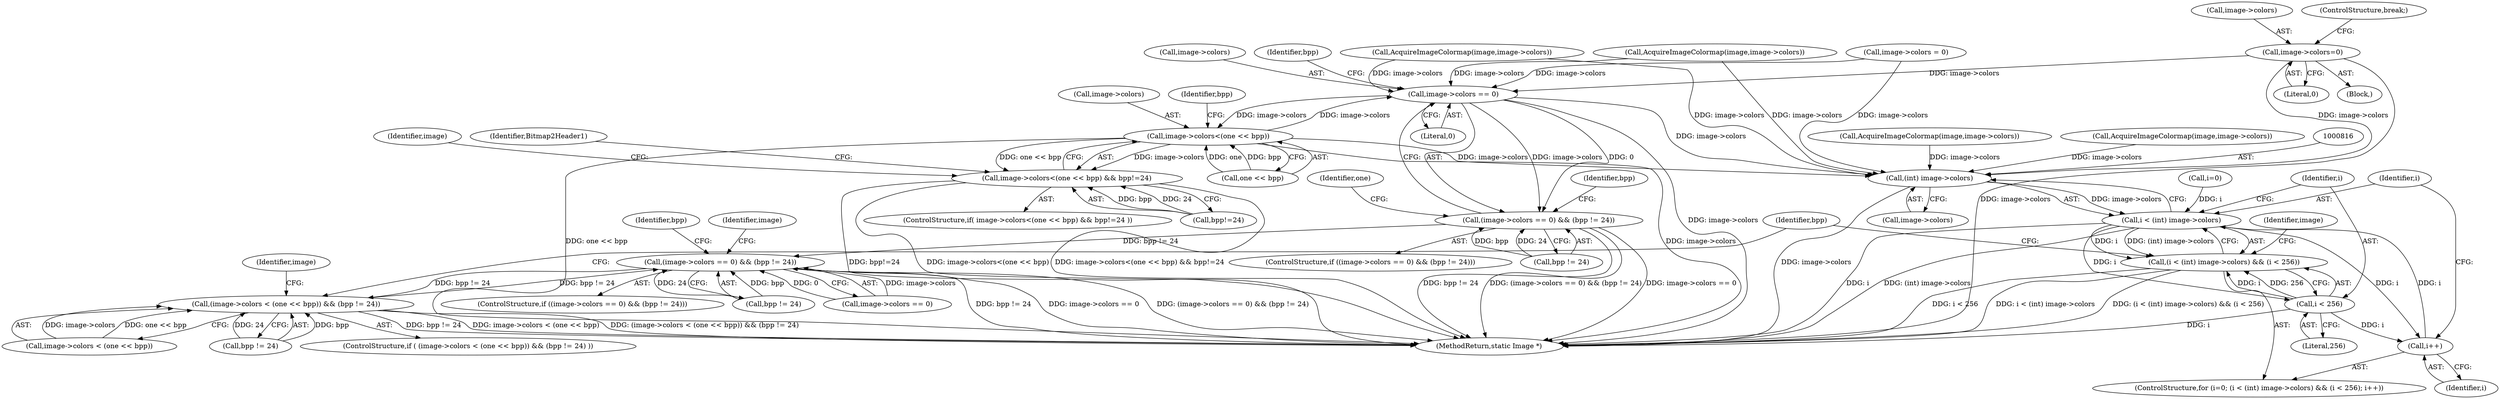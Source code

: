 digraph "0_ImageMagick_d9b2209a69ee90d8df81fb124eb66f593eb9f599_0@pointer" {
"1001738" [label="(Call,image->colors=0)"];
"1000815" [label="(Call,(int) image->colors)"];
"1000813" [label="(Call,i < (int) image->colors)"];
"1000812" [label="(Call,(i < (int) image->colors) && (i < 256))"];
"1000820" [label="(Call,i < 256)"];
"1000823" [label="(Call,i++)"];
"1001482" [label="(Call,image->colors == 0)"];
"1001481" [label="(Call,(image->colors == 0) && (bpp != 24))"];
"1000779" [label="(Call,(image->colors == 0) && (bpp != 24))"];
"1000875" [label="(Call,(image->colors < (one << bpp)) && (bpp != 24))"];
"1001518" [label="(Call,image->colors<(one << bpp))"];
"1001517" [label="(Call,image->colors<(one << bpp) && bpp!=24)"];
"1001504" [label="(Call,AcquireImageColormap(image,image->colors))"];
"1000785" [label="(Call,bpp != 24)"];
"1001517" [label="(Call,image->colors<(one << bpp) && bpp!=24)"];
"1001526" [label="(Identifier,bpp)"];
"1001742" [label="(Literal,0)"];
"1001481" [label="(Call,(image->colors == 0) && (bpp != 24))"];
"1000778" [label="(ControlStructure,if ((image->colors == 0) && (bpp != 24)))"];
"1000809" [label="(Call,i=0)"];
"1000888" [label="(Identifier,image)"];
"1000822" [label="(Literal,256)"];
"1001522" [label="(Call,one << bpp)"];
"1000798" [label="(Call,AcquireImageColormap(image,image->colors))"];
"1001739" [label="(Call,image->colors)"];
"1000823" [label="(Call,i++)"];
"1001488" [label="(Identifier,bpp)"];
"1001514" [label="(Identifier,bpp)"];
"1000814" [label="(Identifier,i)"];
"1001743" [label="(ControlStructure,break;)"];
"1000780" [label="(Call,image->colors == 0)"];
"1000883" [label="(Call,bpp != 24)"];
"1001493" [label="(Identifier,one)"];
"1001525" [label="(Call,bpp!=24)"];
"1001318" [label="(Call,AcquireImageColormap(image,image->colors))"];
"1001487" [label="(Call,bpp != 24)"];
"1000874" [label="(ControlStructure,if ( (image->colors < (one << bpp)) && (bpp != 24) ))"];
"1000908" [label="(Identifier,bpp)"];
"1001550" [label="(Identifier,Bitmap2Header1)"];
"1001914" [label="(MethodReturn,static Image *)"];
"1000821" [label="(Identifier,i)"];
"1001519" [label="(Call,image->colors)"];
"1000830" [label="(Identifier,image)"];
"1000876" [label="(Call,image->colors < (one << bpp))"];
"1001518" [label="(Call,image->colors<(one << bpp))"];
"1000779" [label="(Call,(image->colors == 0) && (bpp != 24))"];
"1000824" [label="(Identifier,i)"];
"1001275" [label="(Block,)"];
"1000812" [label="(Call,(i < (int) image->colors) && (i < 256))"];
"1000815" [label="(Call,(int) image->colors)"];
"1000817" [label="(Call,image->colors)"];
"1000813" [label="(Call,i < (int) image->colors)"];
"1001738" [label="(Call,image->colors=0)"];
"1000872" [label="(Identifier,bpp)"];
"1001516" [label="(ControlStructure,if( image->colors<(one << bpp) && bpp!=24 ))"];
"1001530" [label="(Identifier,image)"];
"1000791" [label="(Identifier,image)"];
"1001480" [label="(ControlStructure,if ((image->colors == 0) && (bpp != 24)))"];
"1000875" [label="(Call,(image->colors < (one << bpp)) && (bpp != 24))"];
"1001483" [label="(Call,image->colors)"];
"1001482" [label="(Call,image->colors == 0)"];
"1000309" [label="(Call,image->colors = 0)"];
"1000820" [label="(Call,i < 256)"];
"1001486" [label="(Literal,0)"];
"1000808" [label="(ControlStructure,for (i=0; (i < (int) image->colors) && (i < 256); i++))"];
"1000503" [label="(Call,AcquireImageColormap(image,image->colors))"];
"1001738" -> "1001275"  [label="AST: "];
"1001738" -> "1001742"  [label="CFG: "];
"1001739" -> "1001738"  [label="AST: "];
"1001742" -> "1001738"  [label="AST: "];
"1001743" -> "1001738"  [label="CFG: "];
"1001738" -> "1001914"  [label="DDG: image->colors"];
"1001738" -> "1000815"  [label="DDG: image->colors"];
"1001738" -> "1001482"  [label="DDG: image->colors"];
"1000815" -> "1000813"  [label="AST: "];
"1000815" -> "1000817"  [label="CFG: "];
"1000816" -> "1000815"  [label="AST: "];
"1000817" -> "1000815"  [label="AST: "];
"1000813" -> "1000815"  [label="CFG: "];
"1000815" -> "1001914"  [label="DDG: image->colors"];
"1000815" -> "1000813"  [label="DDG: image->colors"];
"1000309" -> "1000815"  [label="DDG: image->colors"];
"1001518" -> "1000815"  [label="DDG: image->colors"];
"1001504" -> "1000815"  [label="DDG: image->colors"];
"1001318" -> "1000815"  [label="DDG: image->colors"];
"1000798" -> "1000815"  [label="DDG: image->colors"];
"1001482" -> "1000815"  [label="DDG: image->colors"];
"1000503" -> "1000815"  [label="DDG: image->colors"];
"1000813" -> "1000812"  [label="AST: "];
"1000814" -> "1000813"  [label="AST: "];
"1000821" -> "1000813"  [label="CFG: "];
"1000812" -> "1000813"  [label="CFG: "];
"1000813" -> "1001914"  [label="DDG: i"];
"1000813" -> "1001914"  [label="DDG: (int) image->colors"];
"1000813" -> "1000812"  [label="DDG: i"];
"1000813" -> "1000812"  [label="DDG: (int) image->colors"];
"1000809" -> "1000813"  [label="DDG: i"];
"1000823" -> "1000813"  [label="DDG: i"];
"1000813" -> "1000820"  [label="DDG: i"];
"1000813" -> "1000823"  [label="DDG: i"];
"1000812" -> "1000808"  [label="AST: "];
"1000812" -> "1000820"  [label="CFG: "];
"1000820" -> "1000812"  [label="AST: "];
"1000830" -> "1000812"  [label="CFG: "];
"1000908" -> "1000812"  [label="CFG: "];
"1000812" -> "1001914"  [label="DDG: i < 256"];
"1000812" -> "1001914"  [label="DDG: i < (int) image->colors"];
"1000812" -> "1001914"  [label="DDG: (i < (int) image->colors) && (i < 256)"];
"1000820" -> "1000812"  [label="DDG: i"];
"1000820" -> "1000812"  [label="DDG: 256"];
"1000820" -> "1000822"  [label="CFG: "];
"1000821" -> "1000820"  [label="AST: "];
"1000822" -> "1000820"  [label="AST: "];
"1000820" -> "1001914"  [label="DDG: i"];
"1000820" -> "1000823"  [label="DDG: i"];
"1000823" -> "1000808"  [label="AST: "];
"1000823" -> "1000824"  [label="CFG: "];
"1000824" -> "1000823"  [label="AST: "];
"1000814" -> "1000823"  [label="CFG: "];
"1001482" -> "1001481"  [label="AST: "];
"1001482" -> "1001486"  [label="CFG: "];
"1001483" -> "1001482"  [label="AST: "];
"1001486" -> "1001482"  [label="AST: "];
"1001488" -> "1001482"  [label="CFG: "];
"1001481" -> "1001482"  [label="CFG: "];
"1001482" -> "1001914"  [label="DDG: image->colors"];
"1001482" -> "1001481"  [label="DDG: image->colors"];
"1001482" -> "1001481"  [label="DDG: 0"];
"1000309" -> "1001482"  [label="DDG: image->colors"];
"1001518" -> "1001482"  [label="DDG: image->colors"];
"1001504" -> "1001482"  [label="DDG: image->colors"];
"1001318" -> "1001482"  [label="DDG: image->colors"];
"1001482" -> "1001518"  [label="DDG: image->colors"];
"1001481" -> "1001480"  [label="AST: "];
"1001481" -> "1001487"  [label="CFG: "];
"1001487" -> "1001481"  [label="AST: "];
"1001493" -> "1001481"  [label="CFG: "];
"1001514" -> "1001481"  [label="CFG: "];
"1001481" -> "1001914"  [label="DDG: bpp != 24"];
"1001481" -> "1001914"  [label="DDG: (image->colors == 0) && (bpp != 24)"];
"1001481" -> "1001914"  [label="DDG: image->colors == 0"];
"1001481" -> "1000779"  [label="DDG: bpp != 24"];
"1001487" -> "1001481"  [label="DDG: bpp"];
"1001487" -> "1001481"  [label="DDG: 24"];
"1000779" -> "1000778"  [label="AST: "];
"1000779" -> "1000780"  [label="CFG: "];
"1000779" -> "1000785"  [label="CFG: "];
"1000780" -> "1000779"  [label="AST: "];
"1000785" -> "1000779"  [label="AST: "];
"1000791" -> "1000779"  [label="CFG: "];
"1000872" -> "1000779"  [label="CFG: "];
"1000779" -> "1001914"  [label="DDG: bpp != 24"];
"1000779" -> "1001914"  [label="DDG: image->colors == 0"];
"1000779" -> "1001914"  [label="DDG: (image->colors == 0) && (bpp != 24)"];
"1000780" -> "1000779"  [label="DDG: image->colors"];
"1000780" -> "1000779"  [label="DDG: 0"];
"1000875" -> "1000779"  [label="DDG: bpp != 24"];
"1000785" -> "1000779"  [label="DDG: bpp"];
"1000785" -> "1000779"  [label="DDG: 24"];
"1000779" -> "1000875"  [label="DDG: bpp != 24"];
"1000875" -> "1000874"  [label="AST: "];
"1000875" -> "1000876"  [label="CFG: "];
"1000875" -> "1000883"  [label="CFG: "];
"1000876" -> "1000875"  [label="AST: "];
"1000883" -> "1000875"  [label="AST: "];
"1000888" -> "1000875"  [label="CFG: "];
"1000908" -> "1000875"  [label="CFG: "];
"1000875" -> "1001914"  [label="DDG: bpp != 24"];
"1000875" -> "1001914"  [label="DDG: image->colors < (one << bpp)"];
"1000875" -> "1001914"  [label="DDG: (image->colors < (one << bpp)) && (bpp != 24)"];
"1000876" -> "1000875"  [label="DDG: image->colors"];
"1000876" -> "1000875"  [label="DDG: one << bpp"];
"1000883" -> "1000875"  [label="DDG: bpp"];
"1000883" -> "1000875"  [label="DDG: 24"];
"1001518" -> "1001517"  [label="AST: "];
"1001518" -> "1001522"  [label="CFG: "];
"1001519" -> "1001518"  [label="AST: "];
"1001522" -> "1001518"  [label="AST: "];
"1001526" -> "1001518"  [label="CFG: "];
"1001517" -> "1001518"  [label="CFG: "];
"1001518" -> "1001914"  [label="DDG: image->colors"];
"1001518" -> "1001914"  [label="DDG: one << bpp"];
"1001518" -> "1001517"  [label="DDG: image->colors"];
"1001518" -> "1001517"  [label="DDG: one << bpp"];
"1001522" -> "1001518"  [label="DDG: one"];
"1001522" -> "1001518"  [label="DDG: bpp"];
"1001517" -> "1001516"  [label="AST: "];
"1001517" -> "1001525"  [label="CFG: "];
"1001525" -> "1001517"  [label="AST: "];
"1001530" -> "1001517"  [label="CFG: "];
"1001550" -> "1001517"  [label="CFG: "];
"1001517" -> "1001914"  [label="DDG: image->colors<(one << bpp) && bpp!=24"];
"1001517" -> "1001914"  [label="DDG: bpp!=24"];
"1001517" -> "1001914"  [label="DDG: image->colors<(one << bpp)"];
"1001525" -> "1001517"  [label="DDG: bpp"];
"1001525" -> "1001517"  [label="DDG: 24"];
}
